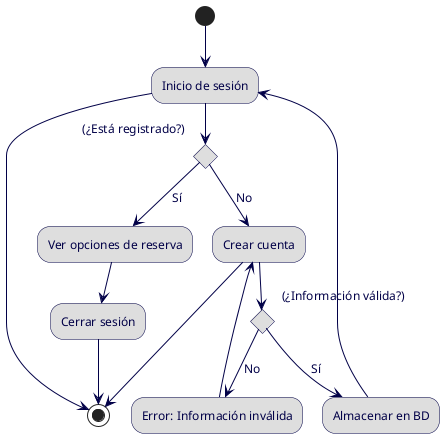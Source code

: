 '   Todas las acciones de los usuarios sobre las
'     reservas requieren que el usuario haya iniciado
'     sesion, para iniciar sesion el usuario debe estar
'     registrado.

@startuml req1

skinparam {
    ArrowColor 010047
    BorderColor 010047
    ActivityBackgroundColor dedede
    ActivityBorderColor 010047
    ActivityFontColor 010047
    ActivityFontSize 12
    ArrowFontColor 010047
    ArrowFontSize 12
}

(*) --> "Inicio de sesión"

if (¿Está registrado?) then 
  --> [Sí] "Ver opciones de reserva"
  --> "Cerrar sesión"
  --> (*)
else 
  --> [No] "Crear cuenta"
  if (¿Información válida?) then 
     --> [Sí] "Almacenar en BD"
     --> "Inicio de sesión"
     --> (*)
  else 
     --> [No] "Error: Información inválida"
     --> "Crear cuenta"
     --> (*)
  endif
endif

@enduml

